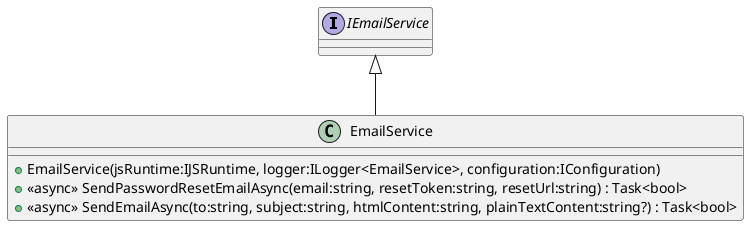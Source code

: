 @startuml
interface IEmailService {
}
class EmailService {
    + EmailService(jsRuntime:IJSRuntime, logger:ILogger<EmailService>, configuration:IConfiguration)
    + <<async>> SendPasswordResetEmailAsync(email:string, resetToken:string, resetUrl:string) : Task<bool>
    + <<async>> SendEmailAsync(to:string, subject:string, htmlContent:string, plainTextContent:string?) : Task<bool>
}
IEmailService <|-- EmailService
@enduml
